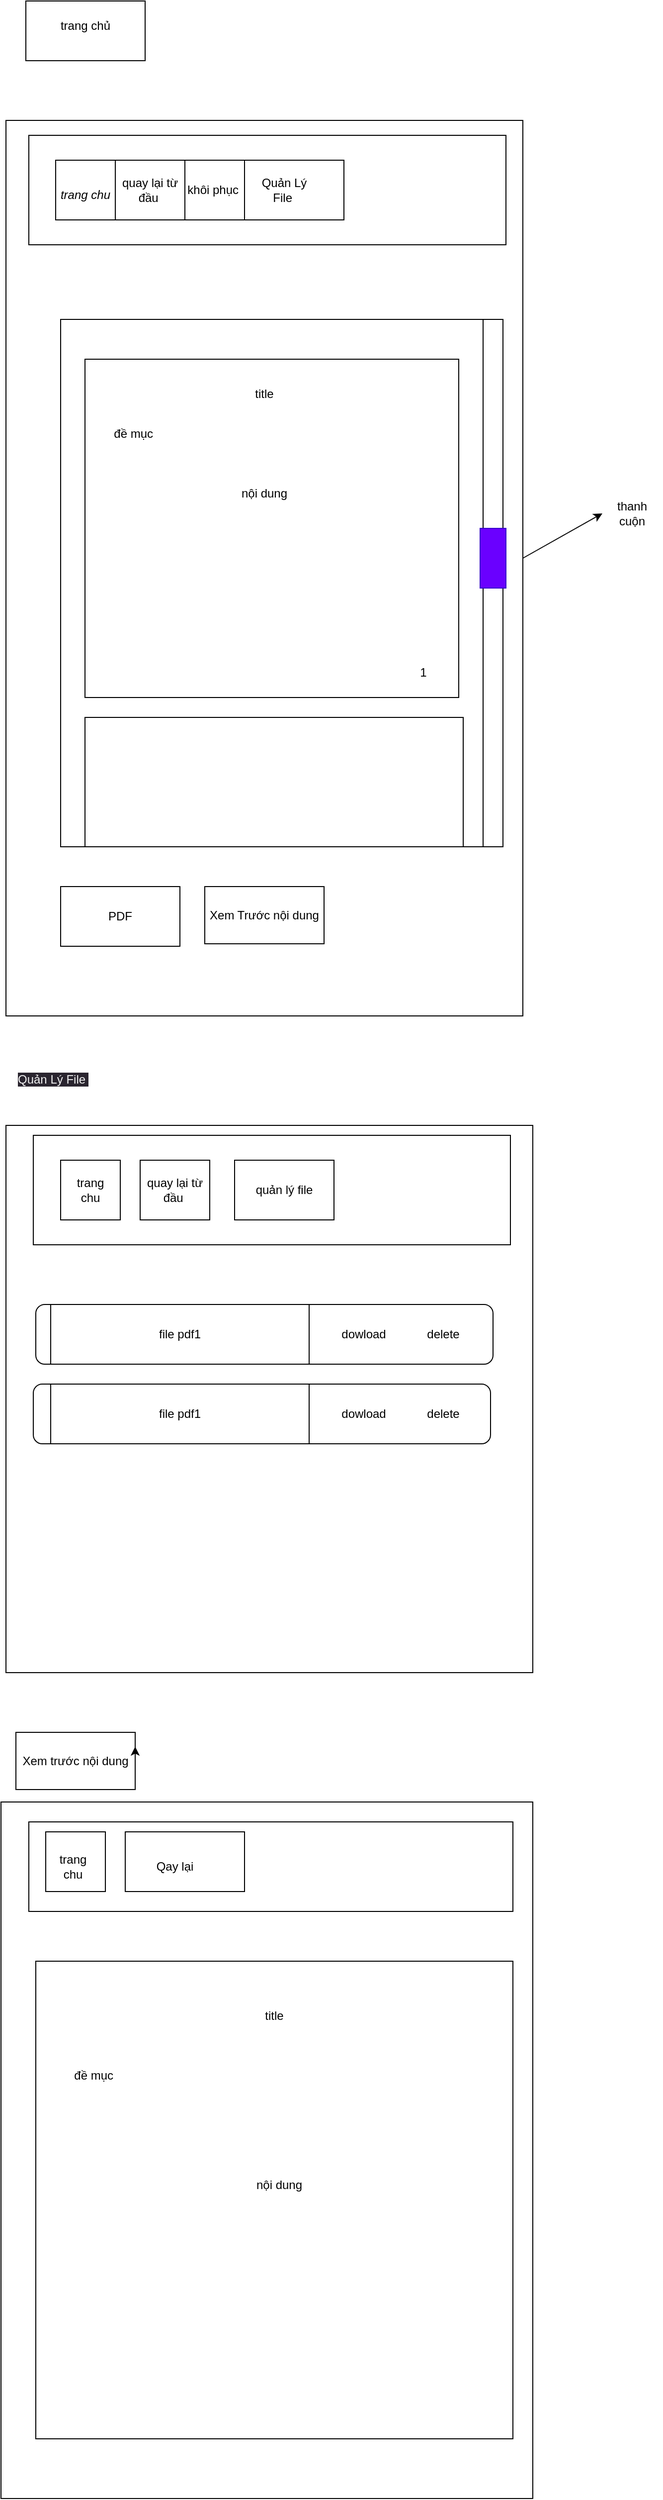 <mxfile>
    <diagram id="vIhJHeuESrqOTR1ar_fK" name="Page-1">
        <mxGraphModel dx="1243" dy="712" grid="1" gridSize="10" guides="1" tooltips="1" connect="1" arrows="1" fold="1" page="1" pageScale="1" pageWidth="827" pageHeight="1169" math="0" shadow="0">
            <root>
                <mxCell id="0"/>
                <mxCell id="1" parent="0"/>
                <mxCell id="2" value="" style="rounded=0;whiteSpace=wrap;html=1;" vertex="1" parent="1">
                    <mxGeometry x="90" y="310" width="520" height="900" as="geometry"/>
                </mxCell>
                <mxCell id="3" value="" style="rounded=0;whiteSpace=wrap;html=1;" vertex="1" parent="1">
                    <mxGeometry x="113" y="325" width="480" height="110" as="geometry"/>
                </mxCell>
                <mxCell id="6" value="" style="rounded=0;whiteSpace=wrap;html=1;" vertex="1" parent="1">
                    <mxGeometry x="145" y="510" width="425" height="530" as="geometry"/>
                </mxCell>
                <mxCell id="15" value="" style="whiteSpace=wrap;html=1;aspect=fixed;" vertex="1" parent="1">
                    <mxGeometry x="140" y="350" width="60" height="60" as="geometry"/>
                </mxCell>
                <mxCell id="17" value="trang chu" style="text;html=1;strokeColor=none;fillColor=none;align=center;verticalAlign=middle;whiteSpace=wrap;rounded=0;fontStyle=2" vertex="1" parent="1">
                    <mxGeometry x="140" y="370" width="60" height="30" as="geometry"/>
                </mxCell>
                <mxCell id="19" value="Text" style="text;html=1;strokeColor=none;fillColor=none;align=center;verticalAlign=middle;whiteSpace=wrap;rounded=0;" vertex="1" parent="1">
                    <mxGeometry x="140" y="200" width="60" height="30" as="geometry"/>
                </mxCell>
                <mxCell id="20" value="" style="rounded=0;whiteSpace=wrap;html=1;" vertex="1" parent="1">
                    <mxGeometry x="110" y="190" width="120" height="60" as="geometry"/>
                </mxCell>
                <mxCell id="21" value="trang chủ" style="text;html=1;strokeColor=none;fillColor=none;align=center;verticalAlign=middle;whiteSpace=wrap;rounded=0;" vertex="1" parent="1">
                    <mxGeometry x="140" y="200" width="60" height="30" as="geometry"/>
                </mxCell>
                <mxCell id="22" value="quay lại từ đầu&amp;nbsp;" style="rounded=0;whiteSpace=wrap;html=1;" vertex="1" parent="1">
                    <mxGeometry x="200" y="350" width="70" height="60" as="geometry"/>
                </mxCell>
                <mxCell id="23" value="khôi phục&amp;nbsp;" style="rounded=0;whiteSpace=wrap;html=1;" vertex="1" parent="1">
                    <mxGeometry x="270" y="350" width="60" height="60" as="geometry"/>
                </mxCell>
                <mxCell id="24" value="" style="rounded=0;whiteSpace=wrap;html=1;" vertex="1" parent="1">
                    <mxGeometry x="330" y="350" width="100" height="60" as="geometry"/>
                </mxCell>
                <mxCell id="25" value="Quản Lý File&amp;nbsp;" style="text;html=1;strokeColor=none;fillColor=none;align=center;verticalAlign=middle;whiteSpace=wrap;rounded=0;" vertex="1" parent="1">
                    <mxGeometry x="340" y="365" width="60" height="30" as="geometry"/>
                </mxCell>
                <mxCell id="28" value="PDF" style="rounded=0;whiteSpace=wrap;html=1;" vertex="1" parent="1">
                    <mxGeometry x="145" y="1080" width="120" height="60" as="geometry"/>
                </mxCell>
                <mxCell id="29" value="Xem Trước nội dung" style="rounded=0;whiteSpace=wrap;html=1;" vertex="1" parent="1">
                    <mxGeometry x="290" y="1080" width="120" height="57.5" as="geometry"/>
                </mxCell>
                <mxCell id="35" value="title" style="rounded=0;whiteSpace=wrap;html=1;" vertex="1" parent="1">
                    <mxGeometry x="290" y="690" width="120" height="40" as="geometry"/>
                </mxCell>
                <mxCell id="36" value="1" style="text;html=1;strokeColor=none;fillColor=none;align=center;verticalAlign=middle;whiteSpace=wrap;rounded=0;" vertex="1" parent="1">
                    <mxGeometry x="500" y="860" width="60" height="30" as="geometry"/>
                </mxCell>
                <mxCell id="38" value="" style="rounded=0;whiteSpace=wrap;html=1;" vertex="1" parent="1">
                    <mxGeometry x="570" y="510" width="20" height="530" as="geometry"/>
                </mxCell>
                <mxCell id="39" value="" style="rounded=0;whiteSpace=wrap;html=1;fillColor=#6a00ff;fontColor=#ffffff;strokeColor=#3700CC;" vertex="1" parent="1">
                    <mxGeometry x="567" y="720" width="26" height="60" as="geometry"/>
                </mxCell>
                <mxCell id="40" value="thanh cuộn" style="text;html=1;strokeColor=none;fillColor=none;align=center;verticalAlign=middle;whiteSpace=wrap;rounded=0;" vertex="1" parent="1">
                    <mxGeometry x="690" y="690" width="60" height="30" as="geometry"/>
                </mxCell>
                <mxCell id="42" value="" style="endArrow=classic;html=1;entryX=0;entryY=0.5;entryDx=0;entryDy=0;" edge="1" parent="1" target="40">
                    <mxGeometry width="50" height="50" relative="1" as="geometry">
                        <mxPoint x="610" y="750" as="sourcePoint"/>
                        <mxPoint x="670" y="700" as="targetPoint"/>
                    </mxGeometry>
                </mxCell>
                <mxCell id="43" value="" style="rounded=0;whiteSpace=wrap;html=1;" vertex="1" parent="1">
                    <mxGeometry x="169.5" y="550" width="376" height="340" as="geometry"/>
                </mxCell>
                <mxCell id="46" value="" style="rounded=0;whiteSpace=wrap;html=1;" vertex="1" parent="1">
                    <mxGeometry x="169.5" y="910" width="380.5" height="130" as="geometry"/>
                </mxCell>
                <mxCell id="47" value="1" style="text;html=1;strokeColor=none;fillColor=none;align=center;verticalAlign=middle;whiteSpace=wrap;rounded=0;" vertex="1" parent="1">
                    <mxGeometry x="480" y="850" width="60" height="30" as="geometry"/>
                </mxCell>
                <mxCell id="48" value="title" style="text;html=1;strokeColor=none;fillColor=none;align=center;verticalAlign=middle;whiteSpace=wrap;rounded=0;" vertex="1" parent="1">
                    <mxGeometry x="320" y="570" width="60" height="30" as="geometry"/>
                </mxCell>
                <mxCell id="51" value="đề mục&amp;nbsp;" style="text;html=1;strokeColor=none;fillColor=none;align=center;verticalAlign=middle;whiteSpace=wrap;rounded=0;" vertex="1" parent="1">
                    <mxGeometry x="190" y="610" width="60" height="30" as="geometry"/>
                </mxCell>
                <mxCell id="52" value="nội dung" style="text;html=1;strokeColor=none;fillColor=none;align=center;verticalAlign=middle;whiteSpace=wrap;rounded=0;" vertex="1" parent="1">
                    <mxGeometry x="320" y="670" width="60" height="30" as="geometry"/>
                </mxCell>
                <mxCell id="57" value="&#10;&lt;span style=&quot;color: rgb(240, 240, 240); font-family: Helvetica; font-size: 12px; font-style: normal; font-variant-ligatures: normal; font-variant-caps: normal; font-weight: 400; letter-spacing: normal; orphans: 2; text-align: center; text-indent: 0px; text-transform: none; widows: 2; word-spacing: 0px; -webkit-text-stroke-width: 0px; background-color: rgb(42, 37, 47); text-decoration-thickness: initial; text-decoration-style: initial; text-decoration-color: initial; float: none; display: inline !important;&quot;&gt;file pdf1&lt;/span&gt;&#10;&#10;" style="rounded=0;whiteSpace=wrap;html=1;" vertex="1" parent="1">
                    <mxGeometry x="90" y="1320" width="530" height="550" as="geometry"/>
                </mxCell>
                <mxCell id="58" value="&lt;span style=&quot;color: rgb(240, 240, 240); font-family: Helvetica; font-size: 12px; font-style: normal; font-variant-ligatures: normal; font-variant-caps: normal; font-weight: 400; letter-spacing: normal; orphans: 2; text-align: center; text-indent: 0px; text-transform: none; widows: 2; word-spacing: 0px; -webkit-text-stroke-width: 0px; background-color: rgb(42, 37, 47); text-decoration-thickness: initial; text-decoration-style: initial; text-decoration-color: initial; float: none; display: inline !important;&quot;&gt;Quản Lý File&amp;nbsp;&lt;/span&gt;" style="text;whiteSpace=wrap;html=1;" vertex="1" parent="1">
                    <mxGeometry x="100" y="1260" width="100" height="40" as="geometry"/>
                </mxCell>
                <mxCell id="60" value="" style="rounded=0;whiteSpace=wrap;html=1;" vertex="1" parent="1">
                    <mxGeometry x="117.5" y="1330" width="480" height="110" as="geometry"/>
                </mxCell>
                <mxCell id="63" value="quay lại từ đầu&amp;nbsp;" style="rounded=0;whiteSpace=wrap;html=1;" vertex="1" parent="1">
                    <mxGeometry x="225" y="1355" width="70" height="60" as="geometry"/>
                </mxCell>
                <mxCell id="67" value="" style="whiteSpace=wrap;html=1;aspect=fixed;" vertex="1" parent="1">
                    <mxGeometry x="145" y="1355" width="60" height="60" as="geometry"/>
                </mxCell>
                <mxCell id="68" value="trang chu" style="text;html=1;strokeColor=none;fillColor=none;align=center;verticalAlign=middle;whiteSpace=wrap;rounded=0;" vertex="1" parent="1">
                    <mxGeometry x="150" y="1370" width="50" height="30" as="geometry"/>
                </mxCell>
                <mxCell id="69" value="quản lý file" style="rounded=0;whiteSpace=wrap;html=1;" vertex="1" parent="1">
                    <mxGeometry x="320" y="1355" width="100" height="60" as="geometry"/>
                </mxCell>
                <mxCell id="70" value="" style="rounded=1;whiteSpace=wrap;html=1;" vertex="1" parent="1">
                    <mxGeometry x="120" y="1500" width="460" height="60" as="geometry"/>
                </mxCell>
                <mxCell id="73" value="dowload" style="text;html=1;strokeColor=none;fillColor=none;align=center;verticalAlign=middle;whiteSpace=wrap;rounded=0;" vertex="1" parent="1">
                    <mxGeometry x="400" y="1515" width="100" height="30" as="geometry"/>
                </mxCell>
                <mxCell id="78" value="delete" style="text;html=1;strokeColor=none;fillColor=none;align=center;verticalAlign=middle;whiteSpace=wrap;rounded=0;" vertex="1" parent="1">
                    <mxGeometry x="490" y="1515" width="80" height="30" as="geometry"/>
                </mxCell>
                <mxCell id="83" value="file pdf1" style="rounded=0;whiteSpace=wrap;html=1;" vertex="1" parent="1">
                    <mxGeometry x="135" y="1500" width="260" height="60" as="geometry"/>
                </mxCell>
                <mxCell id="90" value="" style="rounded=0;whiteSpace=wrap;html=1;" vertex="1" parent="1">
                    <mxGeometry x="85" y="2000" width="535" height="700" as="geometry"/>
                </mxCell>
                <mxCell id="92" value="Xem trước nội dung" style="rounded=0;whiteSpace=wrap;html=1;" vertex="1" parent="1">
                    <mxGeometry x="100" y="1930" width="120" height="57.5" as="geometry"/>
                </mxCell>
                <mxCell id="93" style="edgeStyle=none;html=1;exitX=1;exitY=0.5;exitDx=0;exitDy=0;entryX=1;entryY=0.25;entryDx=0;entryDy=0;" edge="1" parent="1" source="92" target="92">
                    <mxGeometry relative="1" as="geometry"/>
                </mxCell>
                <mxCell id="96" value="" style="rounded=0;whiteSpace=wrap;html=1;" vertex="1" parent="1">
                    <mxGeometry x="113" y="2020" width="487" height="90" as="geometry"/>
                </mxCell>
                <mxCell id="97" value="" style="whiteSpace=wrap;html=1;aspect=fixed;" vertex="1" parent="1">
                    <mxGeometry x="130" y="2030" width="60" height="60" as="geometry"/>
                </mxCell>
                <mxCell id="98" value="trang chu" style="text;html=1;strokeColor=none;fillColor=none;align=center;verticalAlign=middle;whiteSpace=wrap;rounded=0;" vertex="1" parent="1">
                    <mxGeometry x="135" y="2050" width="45" height="30" as="geometry"/>
                </mxCell>
                <mxCell id="101" value="" style="rounded=0;whiteSpace=wrap;html=1;" vertex="1" parent="1">
                    <mxGeometry x="210" y="2030" width="120" height="60" as="geometry"/>
                </mxCell>
                <mxCell id="102" value="Qay lại" style="text;html=1;strokeColor=none;fillColor=none;align=center;verticalAlign=middle;whiteSpace=wrap;rounded=0;" vertex="1" parent="1">
                    <mxGeometry x="230" y="2035" width="60" height="60" as="geometry"/>
                </mxCell>
                <mxCell id="106" value="" style="whiteSpace=wrap;html=1;aspect=fixed;" vertex="1" parent="1">
                    <mxGeometry x="120" y="2160" width="480" height="480" as="geometry"/>
                </mxCell>
                <mxCell id="115" value="title" style="text;html=1;strokeColor=none;fillColor=none;align=center;verticalAlign=middle;whiteSpace=wrap;rounded=0;" vertex="1" parent="1">
                    <mxGeometry x="330" y="2200" width="60" height="30" as="geometry"/>
                </mxCell>
                <mxCell id="117" value="đề mục&amp;nbsp;" style="text;html=1;strokeColor=none;fillColor=none;align=center;verticalAlign=middle;whiteSpace=wrap;rounded=0;" vertex="1" parent="1">
                    <mxGeometry x="150" y="2260" width="60" height="30" as="geometry"/>
                </mxCell>
                <mxCell id="118" value="nội dung" style="text;html=1;strokeColor=none;fillColor=none;align=center;verticalAlign=middle;whiteSpace=wrap;rounded=0;" vertex="1" parent="1">
                    <mxGeometry x="330" y="2370" width="70" height="30" as="geometry"/>
                </mxCell>
                <mxCell id="121" value="" style="rounded=1;whiteSpace=wrap;html=1;" vertex="1" parent="1">
                    <mxGeometry x="117.5" y="1580" width="460" height="60" as="geometry"/>
                </mxCell>
                <mxCell id="122" value="file pdf1" style="rounded=0;whiteSpace=wrap;html=1;" vertex="1" parent="1">
                    <mxGeometry x="135" y="1580" width="260" height="60" as="geometry"/>
                </mxCell>
                <mxCell id="123" value="dowload" style="text;html=1;strokeColor=none;fillColor=none;align=center;verticalAlign=middle;whiteSpace=wrap;rounded=0;" vertex="1" parent="1">
                    <mxGeometry x="400" y="1595" width="100" height="30" as="geometry"/>
                </mxCell>
                <mxCell id="124" value="delete" style="text;html=1;strokeColor=none;fillColor=none;align=center;verticalAlign=middle;whiteSpace=wrap;rounded=0;" vertex="1" parent="1">
                    <mxGeometry x="490" y="1595" width="80" height="30" as="geometry"/>
                </mxCell>
            </root>
        </mxGraphModel>
    </diagram>
</mxfile>